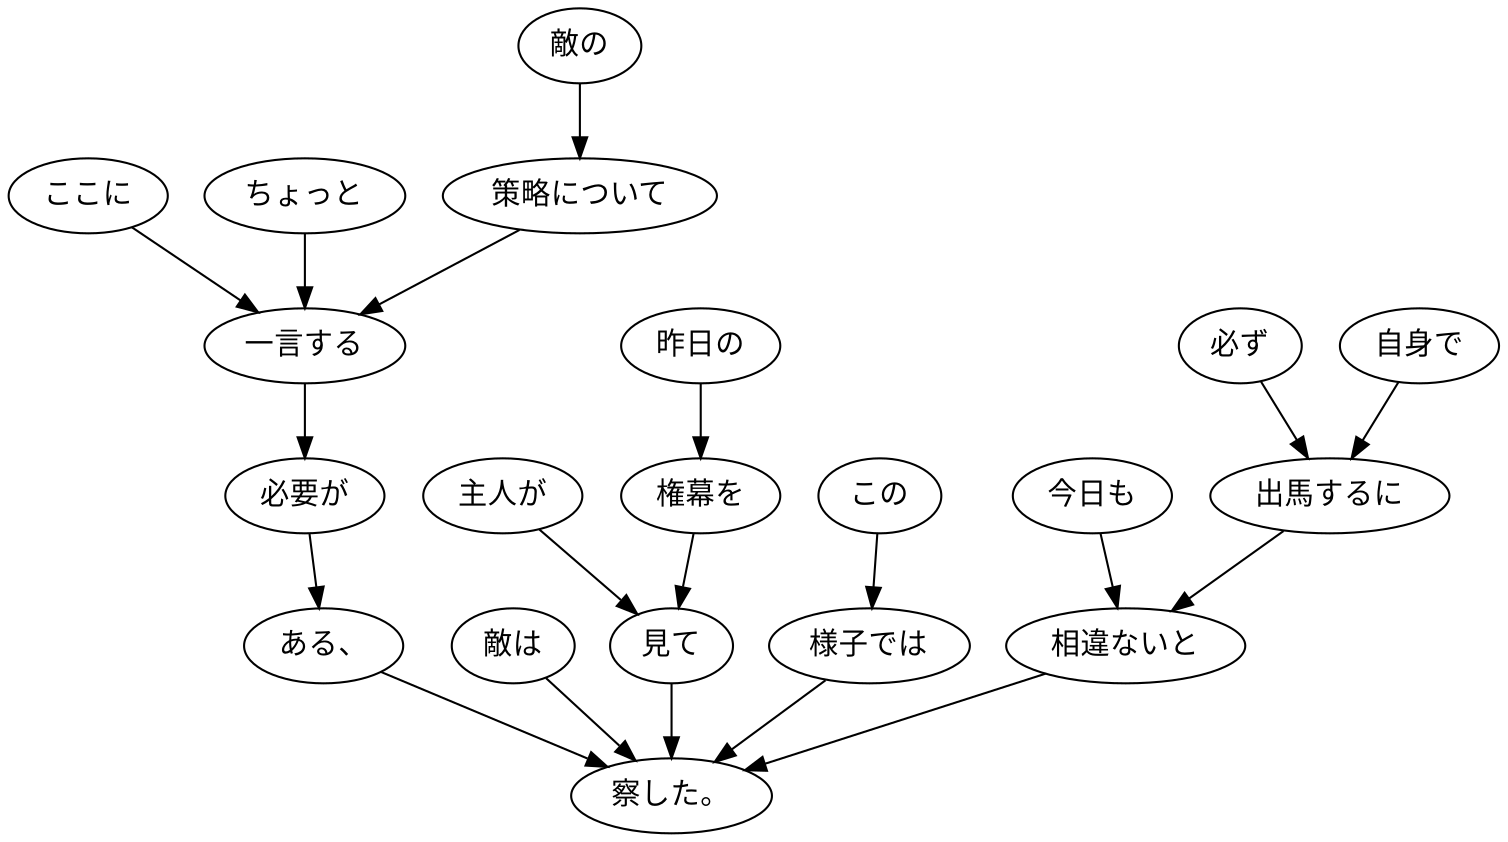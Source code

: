 digraph graph5109 {
	node0 [label="ここに"];
	node1 [label="ちょっと"];
	node2 [label="敵の"];
	node3 [label="策略について"];
	node4 [label="一言する"];
	node5 [label="必要が"];
	node6 [label="ある、"];
	node7 [label="敵は"];
	node8 [label="主人が"];
	node9 [label="昨日の"];
	node10 [label="権幕を"];
	node11 [label="見て"];
	node12 [label="この"];
	node13 [label="様子では"];
	node14 [label="今日も"];
	node15 [label="必ず"];
	node16 [label="自身で"];
	node17 [label="出馬するに"];
	node18 [label="相違ないと"];
	node19 [label="察した。"];
	node0 -> node4;
	node1 -> node4;
	node2 -> node3;
	node3 -> node4;
	node4 -> node5;
	node5 -> node6;
	node6 -> node19;
	node7 -> node19;
	node8 -> node11;
	node9 -> node10;
	node10 -> node11;
	node11 -> node19;
	node12 -> node13;
	node13 -> node19;
	node14 -> node18;
	node15 -> node17;
	node16 -> node17;
	node17 -> node18;
	node18 -> node19;
}
